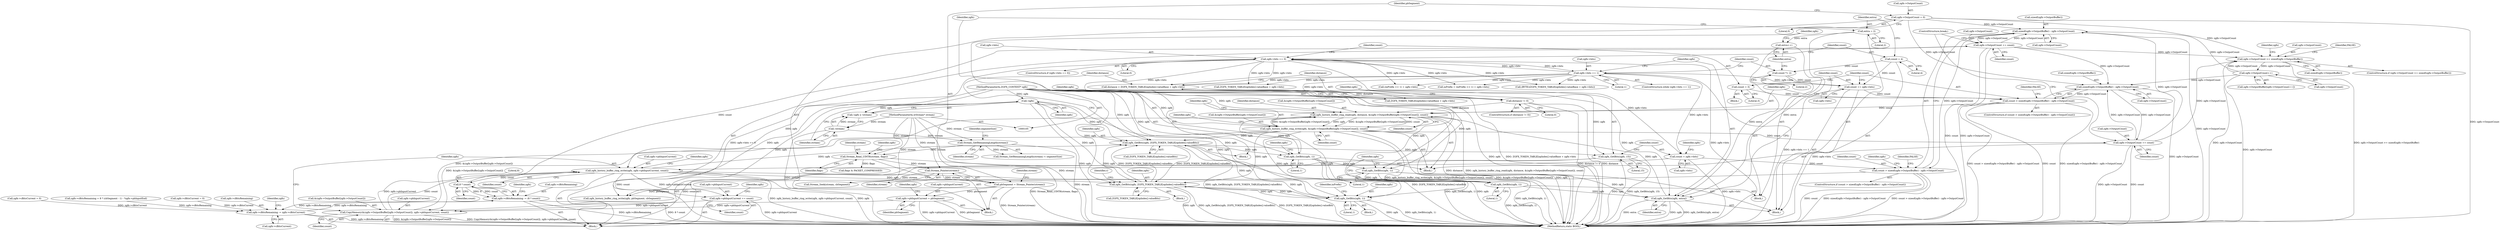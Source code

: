 digraph "0_FreeRDP_17c363a5162fd4dc77b1df54e48d7bd9bf6b3be7_0@API" {
"1000510" [label="(Call,sizeof(zgfx->OutputBuffer) - zgfx->OutputCount)"];
"1000551" [label="(Call,zgfx->OutputCount += count)"];
"1000548" [label="(Call,8 * count)"];
"1000533" [label="(Call,zgfx_history_buffer_ring_write(zgfx, zgfx->pbInputCurrent, count))"];
"1000482" [label="(Call,zgfx_GetBits(zgfx, 15))"];
"1000369" [label="(Call,zgfx_GetBits(zgfx, ZGFX_TOKEN_TABLE[opIndex].valueBits))"];
"1000125" [label="(Call,!zgfx)"];
"1000106" [label="(MethodParameterIn,ZGFX_CONTEXT* zgfx)"];
"1000464" [label="(Call,zgfx_history_buffer_ring_write(zgfx, &(zgfx->OutputBuffer[zgfx->OutputCount]), count))"];
"1000452" [label="(Call,zgfx_history_buffer_ring_read(zgfx, distance, &(zgfx->OutputBuffer[zgfx->OutputCount]), count))"];
"1000392" [label="(Call,zgfx_GetBits(zgfx, 1))"];
"1000431" [label="(Call,zgfx_GetBits(zgfx, extra))"];
"1000413" [label="(Call,zgfx_GetBits(zgfx, 1))"];
"1000428" [label="(Call,zgfx_GetBits(zgfx, 1))"];
"1000426" [label="(Call,extra++)"];
"1000410" [label="(Call,extra = 2)"];
"1000388" [label="(Call,distance != 0)"];
"1000376" [label="(Call,distance = ZGFX_TOKEN_TABLE[opIndex].valueBase + zgfx->bits)"];
"1000396" [label="(Call,zgfx->bits == 0)"];
"1000417" [label="(Call,zgfx->bits == 1)"];
"1000520" [label="(Call,CopyMemory(&(zgfx->OutputBuffer[zgfx->OutputCount]), zgfx->pbInputCurrent, count))"];
"1000539" [label="(Call,zgfx->pbInputCurrent += count)"];
"1000198" [label="(Call,zgfx->pbInputCurrent = pbSegment)"];
"1000159" [label="(Call,pbSegment = Stream_Pointer(stream))"];
"1000161" [label="(Call,Stream_Pointer(stream))"];
"1000151" [label="(Call,Stream_Read_UINT8(stream, flags))"];
"1000139" [label="(Call,Stream_GetRemainingLength(stream))"];
"1000127" [label="(Call,!stream)"];
"1000107" [label="(MethodParameterIn,wStream* stream)"];
"1000508" [label="(Call,count > sizeof(zgfx->OutputBuffer) - zgfx->OutputCount)"];
"1000485" [label="(Call,count = zgfx->bits)"];
"1000510" [label="(Call,sizeof(zgfx->OutputBuffer) - zgfx->OutputCount)"];
"1000362" [label="(Call,zgfx->OutputCount++)"];
"1000347" [label="(Call,zgfx->OutputCount >= sizeof(zgfx->OutputBuffer))"];
"1000475" [label="(Call,zgfx->OutputCount += count)"];
"1000442" [label="(Call,sizeof(zgfx->OutputBuffer) - zgfx->OutputCount)"];
"1000154" [label="(Call,zgfx->OutputCount = 0)"];
"1000440" [label="(Call,count > sizeof(zgfx->OutputBuffer) - zgfx->OutputCount)"];
"1000402" [label="(Call,count = 3)"];
"1000434" [label="(Call,count += zgfx->bits)"];
"1000407" [label="(Call,count = 4)"];
"1000423" [label="(Call,count *= 2)"];
"1000303" [label="(Call,zgfx_GetBits(zgfx, ZGFX_TOKEN_TABLE[opIndex].valueBits))"];
"1000271" [label="(Call,zgfx_GetBits(zgfx, 1))"];
"1000544" [label="(Call,zgfx->cBitsRemaining -= (8 * count))"];
"1000490" [label="(Call,zgfx->cBitsRemaining -= zgfx->cBitsCurrent)"];
"1000541" [label="(Identifier,zgfx)"];
"1000482" [label="(Call,zgfx_GetBits(zgfx, 15))"];
"1000435" [label="(Identifier,count)"];
"1000494" [label="(Call,zgfx->cBitsCurrent)"];
"1000452" [label="(Call,zgfx_history_buffer_ring_read(zgfx, distance, &(zgfx->OutputBuffer[zgfx->OutputCount]), count))"];
"1000347" [label="(Call,zgfx->OutputCount >= sizeof(zgfx->OutputBuffer))"];
"1000314" [label="(Call,ZGFX_TOKEN_TABLE[opIndex].valueBase + zgfx->bits)"];
"1000152" [label="(Identifier,stream)"];
"1000432" [label="(Identifier,zgfx)"];
"1000481" [label="(Block,)"];
"1000442" [label="(Call,sizeof(zgfx->OutputBuffer) - zgfx->OutputCount)"];
"1000484" [label="(Literal,15)"];
"1000544" [label="(Call,zgfx->cBitsRemaining -= (8 * count))"];
"1000540" [label="(Call,zgfx->pbInputCurrent)"];
"1000348" [label="(Call,zgfx->OutputCount)"];
"1000404" [label="(Literal,3)"];
"1000524" [label="(Identifier,zgfx)"];
"1000543" [label="(Identifier,count)"];
"1000433" [label="(Identifier,extra)"];
"1000486" [label="(Identifier,count)"];
"1000521" [label="(Call,&(zgfx->OutputBuffer[zgfx->OutputCount]))"];
"1000545" [label="(Call,zgfx->cBitsRemaining)"];
"1000491" [label="(Call,zgfx->cBitsRemaining)"];
"1000487" [label="(Call,zgfx->bits)"];
"1000507" [label="(ControlStructure,if (count > sizeof(zgfx->OutputBuffer) - zgfx->OutputCount))"];
"1000463" [label="(Identifier,count)"];
"1000499" [label="(Identifier,zgfx)"];
"1000413" [label="(Call,zgfx_GetBits(zgfx, 1))"];
"1000199" [label="(Call,zgfx->pbInputCurrent)"];
"1000455" [label="(Call,&(zgfx->OutputBuffer[zgfx->OutputCount]))"];
"1000410" [label="(Call,extra = 2)"];
"1000370" [label="(Identifier,zgfx)"];
"1000305" [label="(Call,ZGFX_TOKEN_TABLE[opIndex].valueBits)"];
"1000161" [label="(Call,Stream_Pointer(stream))"];
"1000127" [label="(Call,!stream)"];
"1000422" [label="(Block,)"];
"1000356" [label="(Identifier,FALSE)"];
"1000124" [label="(Call,!zgfx || !stream)"];
"1000371" [label="(Call,ZGFX_TOKEN_TABLE[opIndex].valueBits)"];
"1000424" [label="(Identifier,count)"];
"1000550" [label="(Identifier,count)"];
"1000271" [label="(Call,zgfx_GetBits(zgfx, 1))"];
"1000311" [label="(Identifier,c)"];
"1000377" [label="(Identifier,distance)"];
"1000275" [label="(Identifier,inPrefix)"];
"1000394" [label="(Literal,1)"];
"1000465" [label="(Identifier,zgfx)"];
"1000403" [label="(Identifier,count)"];
"1000227" [label="(Call,zgfx->cBitsCurrent = 0)"];
"1000474" [label="(Identifier,count)"];
"1000393" [label="(Identifier,zgfx)"];
"1000529" [label="(Call,zgfx->pbInputCurrent)"];
"1000125" [label="(Call,!zgfx)"];
"1000508" [label="(Call,count > sizeof(zgfx->OutputBuffer) - zgfx->OutputCount)"];
"1000303" [label="(Call,zgfx_GetBits(zgfx, ZGFX_TOKEN_TABLE[opIndex].valueBits))"];
"1000128" [label="(Identifier,stream)"];
"1000398" [label="(Identifier,zgfx)"];
"1000205" [label="(Identifier,zgfx)"];
"1000107" [label="(MethodParameterIn,wStream* stream)"];
"1000451" [label="(Identifier,FALSE)"];
"1000419" [label="(Identifier,zgfx)"];
"1000434" [label="(Call,count += zgfx->bits)"];
"1000519" [label="(Identifier,FALSE)"];
"1000479" [label="(Identifier,count)"];
"1000509" [label="(Identifier,count)"];
"1000466" [label="(Call,&(zgfx->OutputBuffer[zgfx->OutputCount]))"];
"1000407" [label="(Call,count = 4)"];
"1000551" [label="(Call,zgfx->OutputCount += count)"];
"1000476" [label="(Call,zgfx->OutputCount)"];
"1000555" [label="(Identifier,count)"];
"1000429" [label="(Identifier,zgfx)"];
"1000440" [label="(Call,count > sizeof(zgfx->OutputBuffer) - zgfx->OutputCount)"];
"1000138" [label="(Call,Stream_GetRemainingLength(stream) < segmentSize)"];
"1000358" [label="(Call,zgfx->OutputBuffer[zgfx->OutputCount++])"];
"1000406" [label="(Block,)"];
"1000162" [label="(Identifier,stream)"];
"1000202" [label="(Identifier,pbSegment)"];
"1000533" [label="(Call,zgfx_history_buffer_ring_write(zgfx, zgfx->pbInputCurrent, count))"];
"1000538" [label="(Identifier,count)"];
"1000302" [label="(Block,)"];
"1000304" [label="(Identifier,zgfx)"];
"1000490" [label="(Call,zgfx->cBitsRemaining -= zgfx->cBitsCurrent)"];
"1000430" [label="(Literal,1)"];
"1000475" [label="(Call,zgfx->OutputCount += count)"];
"1000535" [label="(Call,zgfx->pbInputCurrent)"];
"1000141" [label="(Identifier,segmentSize)"];
"1000376" [label="(Call,distance = ZGFX_TOKEN_TABLE[opIndex].valueBase + zgfx->bits)"];
"1000172" [label="(Call,zgfx_history_buffer_ring_write(zgfx, pbSegment, cbSegment))"];
"1000532" [label="(Identifier,count)"];
"1000106" [label="(MethodParameterIn,ZGFX_CONTEXT* zgfx)"];
"1000392" [label="(Call,zgfx_GetBits(zgfx, 1))"];
"1000389" [label="(Identifier,distance)"];
"1000140" [label="(Identifier,stream)"];
"1000397" [label="(Call,zgfx->bits)"];
"1000441" [label="(Identifier,count)"];
"1000273" [label="(Literal,1)"];
"1000139" [label="(Call,Stream_GetRemainingLength(stream))"];
"1000395" [label="(ControlStructure,if (zgfx->bits == 0))"];
"1000414" [label="(Identifier,zgfx)"];
"1000126" [label="(Identifier,zgfx)"];
"1000270" [label="(Block,)"];
"1000363" [label="(Call,zgfx->OutputCount)"];
"1000213" [label="(Call,zgfx->cBitsRemaining = 8 * (cbSegment - 1) - *zgfx->pbInputEnd)"];
"1000520" [label="(Call,CopyMemory(&(zgfx->OutputBuffer[zgfx->OutputCount]), zgfx->pbInputCurrent, count))"];
"1000546" [label="(Identifier,zgfx)"];
"1000158" [label="(Literal,0)"];
"1000198" [label="(Call,zgfx->pbInputCurrent = pbSegment)"];
"1000426" [label="(Call,extra++)"];
"1000418" [label="(Call,zgfx->bits)"];
"1000154" [label="(Call,zgfx->OutputCount = 0)"];
"1000109" [label="(Block,)"];
"1000362" [label="(Call,zgfx->OutputCount++)"];
"1000400" [label="(Literal,0)"];
"1000411" [label="(Identifier,extra)"];
"1000368" [label="(Block,)"];
"1000453" [label="(Identifier,zgfx)"];
"1000454" [label="(Identifier,distance)"];
"1000391" [label="(Block,)"];
"1000492" [label="(Identifier,zgfx)"];
"1000511" [label="(Call,sizeof(zgfx->OutputBuffer))"];
"1000153" [label="(Identifier,flags)"];
"1000549" [label="(Literal,8)"];
"1000548" [label="(Call,8 * count)"];
"1000351" [label="(Call,sizeof(zgfx->OutputBuffer))"];
"1000539" [label="(Call,zgfx->pbInputCurrent += count)"];
"1000412" [label="(Literal,2)"];
"1000417" [label="(Call,zgfx->bits == 1)"];
"1000556" [label="(ControlStructure,break;)"];
"1000360" [label="(Identifier,zgfx)"];
"1000155" [label="(Call,zgfx->OutputCount)"];
"1000423" [label="(Call,count *= 2)"];
"1000431" [label="(Call,zgfx_GetBits(zgfx, extra))"];
"1000497" [label="(Call,zgfx->cBitsCurrent = 0)"];
"1000390" [label="(Literal,0)"];
"1000168" [label="(Call,flags & PACKET_COMPRESSED)"];
"1000272" [label="(Identifier,zgfx)"];
"1000346" [label="(ControlStructure,if (zgfx->OutputCount >= sizeof(zgfx->OutputBuffer)))"];
"1000428" [label="(Call,zgfx_GetBits(zgfx, 1))"];
"1000276" [label="(Call,(inPrefix << 1) + zgfx->bits)"];
"1000164" [label="(Identifier,stream)"];
"1000401" [label="(Block,)"];
"1000436" [label="(Call,zgfx->bits)"];
"1000559" [label="(MethodReturn,static BOOL)"];
"1000415" [label="(Literal,1)"];
"1000388" [label="(Call,distance != 0)"];
"1000274" [label="(Call,inPrefix = (inPrefix << 1) + zgfx->bits)"];
"1000485" [label="(Call,count = zgfx->bits)"];
"1000553" [label="(Identifier,zgfx)"];
"1000160" [label="(Identifier,pbSegment)"];
"1000387" [label="(ControlStructure,if (distance != 0))"];
"1000464" [label="(Call,zgfx_history_buffer_ring_write(zgfx, &(zgfx->OutputBuffer[zgfx->OutputCount]), count))"];
"1000408" [label="(Identifier,count)"];
"1000427" [label="(Identifier,extra)"];
"1000425" [label="(Literal,2)"];
"1000447" [label="(Call,zgfx->OutputCount)"];
"1000151" [label="(Call,Stream_Read_UINT8(stream, flags))"];
"1000369" [label="(Call,zgfx_GetBits(zgfx, ZGFX_TOKEN_TABLE[opIndex].valueBits))"];
"1000477" [label="(Identifier,zgfx)"];
"1000510" [label="(Call,sizeof(zgfx->OutputBuffer) - zgfx->OutputCount)"];
"1000396" [label="(Call,zgfx->bits == 0)"];
"1000312" [label="(Call,(BYTE)(ZGFX_TOKEN_TABLE[opIndex].valueBase + zgfx->bits))"];
"1000483" [label="(Identifier,zgfx)"];
"1000416" [label="(ControlStructure,while (zgfx->bits == 1))"];
"1000402" [label="(Call,count = 3)"];
"1000552" [label="(Call,zgfx->OutputCount)"];
"1000439" [label="(ControlStructure,if (count > sizeof(zgfx->OutputBuffer) - zgfx->OutputCount))"];
"1000156" [label="(Identifier,zgfx)"];
"1000515" [label="(Call,zgfx->OutputCount)"];
"1000378" [label="(Call,ZGFX_TOKEN_TABLE[opIndex].valueBase + zgfx->bits)"];
"1000421" [label="(Literal,1)"];
"1000409" [label="(Literal,4)"];
"1000534" [label="(Identifier,zgfx)"];
"1000159" [label="(Call,pbSegment = Stream_Pointer(stream))"];
"1000443" [label="(Call,sizeof(zgfx->OutputBuffer))"];
"1000163" [label="(Call,Stream_Seek(stream, cbSegment))"];
"1000510" -> "1000508"  [label="AST: "];
"1000510" -> "1000515"  [label="CFG: "];
"1000511" -> "1000510"  [label="AST: "];
"1000515" -> "1000510"  [label="AST: "];
"1000508" -> "1000510"  [label="CFG: "];
"1000510" -> "1000559"  [label="DDG: zgfx->OutputCount"];
"1000510" -> "1000508"  [label="DDG: zgfx->OutputCount"];
"1000551" -> "1000510"  [label="DDG: zgfx->OutputCount"];
"1000362" -> "1000510"  [label="DDG: zgfx->OutputCount"];
"1000475" -> "1000510"  [label="DDG: zgfx->OutputCount"];
"1000154" -> "1000510"  [label="DDG: zgfx->OutputCount"];
"1000510" -> "1000551"  [label="DDG: zgfx->OutputCount"];
"1000551" -> "1000481"  [label="AST: "];
"1000551" -> "1000555"  [label="CFG: "];
"1000552" -> "1000551"  [label="AST: "];
"1000555" -> "1000551"  [label="AST: "];
"1000556" -> "1000551"  [label="CFG: "];
"1000551" -> "1000559"  [label="DDG: count"];
"1000551" -> "1000559"  [label="DDG: zgfx->OutputCount"];
"1000551" -> "1000347"  [label="DDG: zgfx->OutputCount"];
"1000551" -> "1000442"  [label="DDG: zgfx->OutputCount"];
"1000548" -> "1000551"  [label="DDG: count"];
"1000548" -> "1000544"  [label="AST: "];
"1000548" -> "1000550"  [label="CFG: "];
"1000549" -> "1000548"  [label="AST: "];
"1000550" -> "1000548"  [label="AST: "];
"1000544" -> "1000548"  [label="CFG: "];
"1000548" -> "1000544"  [label="DDG: 8"];
"1000548" -> "1000544"  [label="DDG: count"];
"1000533" -> "1000548"  [label="DDG: count"];
"1000533" -> "1000481"  [label="AST: "];
"1000533" -> "1000538"  [label="CFG: "];
"1000534" -> "1000533"  [label="AST: "];
"1000535" -> "1000533"  [label="AST: "];
"1000538" -> "1000533"  [label="AST: "];
"1000541" -> "1000533"  [label="CFG: "];
"1000533" -> "1000559"  [label="DDG: zgfx_history_buffer_ring_write(zgfx, zgfx->pbInputCurrent, count)"];
"1000533" -> "1000559"  [label="DDG: zgfx"];
"1000533" -> "1000271"  [label="DDG: zgfx"];
"1000533" -> "1000303"  [label="DDG: zgfx"];
"1000533" -> "1000369"  [label="DDG: zgfx"];
"1000482" -> "1000533"  [label="DDG: zgfx"];
"1000106" -> "1000533"  [label="DDG: zgfx"];
"1000520" -> "1000533"  [label="DDG: zgfx->pbInputCurrent"];
"1000520" -> "1000533"  [label="DDG: count"];
"1000533" -> "1000539"  [label="DDG: count"];
"1000533" -> "1000539"  [label="DDG: zgfx->pbInputCurrent"];
"1000482" -> "1000481"  [label="AST: "];
"1000482" -> "1000484"  [label="CFG: "];
"1000483" -> "1000482"  [label="AST: "];
"1000484" -> "1000482"  [label="AST: "];
"1000486" -> "1000482"  [label="CFG: "];
"1000482" -> "1000559"  [label="DDG: zgfx"];
"1000482" -> "1000559"  [label="DDG: zgfx_GetBits(zgfx, 15)"];
"1000369" -> "1000482"  [label="DDG: zgfx"];
"1000106" -> "1000482"  [label="DDG: zgfx"];
"1000369" -> "1000368"  [label="AST: "];
"1000369" -> "1000371"  [label="CFG: "];
"1000370" -> "1000369"  [label="AST: "];
"1000371" -> "1000369"  [label="AST: "];
"1000377" -> "1000369"  [label="CFG: "];
"1000369" -> "1000559"  [label="DDG: zgfx_GetBits(zgfx, ZGFX_TOKEN_TABLE[opIndex].valueBits)"];
"1000369" -> "1000559"  [label="DDG: ZGFX_TOKEN_TABLE[opIndex].valueBits"];
"1000369" -> "1000303"  [label="DDG: ZGFX_TOKEN_TABLE[opIndex].valueBits"];
"1000125" -> "1000369"  [label="DDG: zgfx"];
"1000464" -> "1000369"  [label="DDG: zgfx"];
"1000303" -> "1000369"  [label="DDG: zgfx"];
"1000303" -> "1000369"  [label="DDG: ZGFX_TOKEN_TABLE[opIndex].valueBits"];
"1000271" -> "1000369"  [label="DDG: zgfx"];
"1000106" -> "1000369"  [label="DDG: zgfx"];
"1000369" -> "1000392"  [label="DDG: zgfx"];
"1000125" -> "1000124"  [label="AST: "];
"1000125" -> "1000126"  [label="CFG: "];
"1000126" -> "1000125"  [label="AST: "];
"1000128" -> "1000125"  [label="CFG: "];
"1000124" -> "1000125"  [label="CFG: "];
"1000125" -> "1000559"  [label="DDG: zgfx"];
"1000125" -> "1000124"  [label="DDG: zgfx"];
"1000106" -> "1000125"  [label="DDG: zgfx"];
"1000125" -> "1000172"  [label="DDG: zgfx"];
"1000125" -> "1000271"  [label="DDG: zgfx"];
"1000125" -> "1000303"  [label="DDG: zgfx"];
"1000106" -> "1000105"  [label="AST: "];
"1000106" -> "1000559"  [label="DDG: zgfx"];
"1000106" -> "1000172"  [label="DDG: zgfx"];
"1000106" -> "1000271"  [label="DDG: zgfx"];
"1000106" -> "1000303"  [label="DDG: zgfx"];
"1000106" -> "1000392"  [label="DDG: zgfx"];
"1000106" -> "1000413"  [label="DDG: zgfx"];
"1000106" -> "1000428"  [label="DDG: zgfx"];
"1000106" -> "1000431"  [label="DDG: zgfx"];
"1000106" -> "1000452"  [label="DDG: zgfx"];
"1000106" -> "1000464"  [label="DDG: zgfx"];
"1000464" -> "1000391"  [label="AST: "];
"1000464" -> "1000474"  [label="CFG: "];
"1000465" -> "1000464"  [label="AST: "];
"1000466" -> "1000464"  [label="AST: "];
"1000474" -> "1000464"  [label="AST: "];
"1000477" -> "1000464"  [label="CFG: "];
"1000464" -> "1000559"  [label="DDG: zgfx"];
"1000464" -> "1000559"  [label="DDG: zgfx_history_buffer_ring_write(zgfx, &(zgfx->OutputBuffer[zgfx->OutputCount]), count)"];
"1000464" -> "1000559"  [label="DDG: &(zgfx->OutputBuffer[zgfx->OutputCount])"];
"1000464" -> "1000271"  [label="DDG: zgfx"];
"1000464" -> "1000303"  [label="DDG: zgfx"];
"1000464" -> "1000452"  [label="DDG: &(zgfx->OutputBuffer[zgfx->OutputCount])"];
"1000452" -> "1000464"  [label="DDG: zgfx"];
"1000452" -> "1000464"  [label="DDG: &(zgfx->OutputBuffer[zgfx->OutputCount])"];
"1000452" -> "1000464"  [label="DDG: count"];
"1000464" -> "1000475"  [label="DDG: count"];
"1000464" -> "1000520"  [label="DDG: &(zgfx->OutputBuffer[zgfx->OutputCount])"];
"1000452" -> "1000391"  [label="AST: "];
"1000452" -> "1000463"  [label="CFG: "];
"1000453" -> "1000452"  [label="AST: "];
"1000454" -> "1000452"  [label="AST: "];
"1000455" -> "1000452"  [label="AST: "];
"1000463" -> "1000452"  [label="AST: "];
"1000465" -> "1000452"  [label="CFG: "];
"1000452" -> "1000559"  [label="DDG: zgfx_history_buffer_ring_read(zgfx, distance, &(zgfx->OutputBuffer[zgfx->OutputCount]), count)"];
"1000452" -> "1000559"  [label="DDG: distance"];
"1000392" -> "1000452"  [label="DDG: zgfx"];
"1000431" -> "1000452"  [label="DDG: zgfx"];
"1000388" -> "1000452"  [label="DDG: distance"];
"1000520" -> "1000452"  [label="DDG: &(zgfx->OutputBuffer[zgfx->OutputCount])"];
"1000440" -> "1000452"  [label="DDG: count"];
"1000392" -> "1000391"  [label="AST: "];
"1000392" -> "1000394"  [label="CFG: "];
"1000393" -> "1000392"  [label="AST: "];
"1000394" -> "1000392"  [label="AST: "];
"1000398" -> "1000392"  [label="CFG: "];
"1000392" -> "1000559"  [label="DDG: zgfx_GetBits(zgfx, 1)"];
"1000392" -> "1000559"  [label="DDG: zgfx"];
"1000392" -> "1000413"  [label="DDG: zgfx"];
"1000431" -> "1000406"  [label="AST: "];
"1000431" -> "1000433"  [label="CFG: "];
"1000432" -> "1000431"  [label="AST: "];
"1000433" -> "1000431"  [label="AST: "];
"1000435" -> "1000431"  [label="CFG: "];
"1000431" -> "1000559"  [label="DDG: zgfx"];
"1000431" -> "1000559"  [label="DDG: zgfx_GetBits(zgfx, extra)"];
"1000431" -> "1000559"  [label="DDG: extra"];
"1000413" -> "1000431"  [label="DDG: zgfx"];
"1000428" -> "1000431"  [label="DDG: zgfx"];
"1000426" -> "1000431"  [label="DDG: extra"];
"1000410" -> "1000431"  [label="DDG: extra"];
"1000413" -> "1000406"  [label="AST: "];
"1000413" -> "1000415"  [label="CFG: "];
"1000414" -> "1000413"  [label="AST: "];
"1000415" -> "1000413"  [label="AST: "];
"1000419" -> "1000413"  [label="CFG: "];
"1000413" -> "1000559"  [label="DDG: zgfx_GetBits(zgfx, 1)"];
"1000413" -> "1000428"  [label="DDG: zgfx"];
"1000428" -> "1000422"  [label="AST: "];
"1000428" -> "1000430"  [label="CFG: "];
"1000429" -> "1000428"  [label="AST: "];
"1000430" -> "1000428"  [label="AST: "];
"1000419" -> "1000428"  [label="CFG: "];
"1000428" -> "1000559"  [label="DDG: zgfx_GetBits(zgfx, 1)"];
"1000426" -> "1000422"  [label="AST: "];
"1000426" -> "1000427"  [label="CFG: "];
"1000427" -> "1000426"  [label="AST: "];
"1000429" -> "1000426"  [label="CFG: "];
"1000410" -> "1000426"  [label="DDG: extra"];
"1000410" -> "1000406"  [label="AST: "];
"1000410" -> "1000412"  [label="CFG: "];
"1000411" -> "1000410"  [label="AST: "];
"1000412" -> "1000410"  [label="AST: "];
"1000414" -> "1000410"  [label="CFG: "];
"1000388" -> "1000387"  [label="AST: "];
"1000388" -> "1000390"  [label="CFG: "];
"1000389" -> "1000388"  [label="AST: "];
"1000390" -> "1000388"  [label="AST: "];
"1000393" -> "1000388"  [label="CFG: "];
"1000483" -> "1000388"  [label="CFG: "];
"1000388" -> "1000559"  [label="DDG: distance"];
"1000388" -> "1000559"  [label="DDG: distance != 0"];
"1000376" -> "1000388"  [label="DDG: distance"];
"1000376" -> "1000368"  [label="AST: "];
"1000376" -> "1000378"  [label="CFG: "];
"1000377" -> "1000376"  [label="AST: "];
"1000378" -> "1000376"  [label="AST: "];
"1000389" -> "1000376"  [label="CFG: "];
"1000376" -> "1000559"  [label="DDG: ZGFX_TOKEN_TABLE[opIndex].valueBase + zgfx->bits"];
"1000396" -> "1000376"  [label="DDG: zgfx->bits"];
"1000417" -> "1000376"  [label="DDG: zgfx->bits"];
"1000396" -> "1000395"  [label="AST: "];
"1000396" -> "1000400"  [label="CFG: "];
"1000397" -> "1000396"  [label="AST: "];
"1000400" -> "1000396"  [label="AST: "];
"1000403" -> "1000396"  [label="CFG: "];
"1000408" -> "1000396"  [label="CFG: "];
"1000396" -> "1000559"  [label="DDG: zgfx->bits == 0"];
"1000396" -> "1000559"  [label="DDG: zgfx->bits"];
"1000396" -> "1000274"  [label="DDG: zgfx->bits"];
"1000396" -> "1000276"  [label="DDG: zgfx->bits"];
"1000396" -> "1000312"  [label="DDG: zgfx->bits"];
"1000396" -> "1000314"  [label="DDG: zgfx->bits"];
"1000396" -> "1000378"  [label="DDG: zgfx->bits"];
"1000417" -> "1000396"  [label="DDG: zgfx->bits"];
"1000396" -> "1000417"  [label="DDG: zgfx->bits"];
"1000396" -> "1000485"  [label="DDG: zgfx->bits"];
"1000417" -> "1000416"  [label="AST: "];
"1000417" -> "1000421"  [label="CFG: "];
"1000418" -> "1000417"  [label="AST: "];
"1000421" -> "1000417"  [label="AST: "];
"1000424" -> "1000417"  [label="CFG: "];
"1000432" -> "1000417"  [label="CFG: "];
"1000417" -> "1000559"  [label="DDG: zgfx->bits == 1"];
"1000417" -> "1000274"  [label="DDG: zgfx->bits"];
"1000417" -> "1000276"  [label="DDG: zgfx->bits"];
"1000417" -> "1000312"  [label="DDG: zgfx->bits"];
"1000417" -> "1000314"  [label="DDG: zgfx->bits"];
"1000417" -> "1000378"  [label="DDG: zgfx->bits"];
"1000417" -> "1000434"  [label="DDG: zgfx->bits"];
"1000417" -> "1000485"  [label="DDG: zgfx->bits"];
"1000520" -> "1000481"  [label="AST: "];
"1000520" -> "1000532"  [label="CFG: "];
"1000521" -> "1000520"  [label="AST: "];
"1000529" -> "1000520"  [label="AST: "];
"1000532" -> "1000520"  [label="AST: "];
"1000534" -> "1000520"  [label="CFG: "];
"1000520" -> "1000559"  [label="DDG: CopyMemory(&(zgfx->OutputBuffer[zgfx->OutputCount]), zgfx->pbInputCurrent, count)"];
"1000520" -> "1000559"  [label="DDG: &(zgfx->OutputBuffer[zgfx->OutputCount])"];
"1000539" -> "1000520"  [label="DDG: zgfx->pbInputCurrent"];
"1000198" -> "1000520"  [label="DDG: zgfx->pbInputCurrent"];
"1000508" -> "1000520"  [label="DDG: count"];
"1000539" -> "1000481"  [label="AST: "];
"1000539" -> "1000543"  [label="CFG: "];
"1000540" -> "1000539"  [label="AST: "];
"1000543" -> "1000539"  [label="AST: "];
"1000546" -> "1000539"  [label="CFG: "];
"1000539" -> "1000559"  [label="DDG: zgfx->pbInputCurrent"];
"1000198" -> "1000109"  [label="AST: "];
"1000198" -> "1000202"  [label="CFG: "];
"1000199" -> "1000198"  [label="AST: "];
"1000202" -> "1000198"  [label="AST: "];
"1000205" -> "1000198"  [label="CFG: "];
"1000198" -> "1000559"  [label="DDG: zgfx->pbInputCurrent"];
"1000198" -> "1000559"  [label="DDG: pbSegment"];
"1000159" -> "1000198"  [label="DDG: pbSegment"];
"1000159" -> "1000109"  [label="AST: "];
"1000159" -> "1000161"  [label="CFG: "];
"1000160" -> "1000159"  [label="AST: "];
"1000161" -> "1000159"  [label="AST: "];
"1000164" -> "1000159"  [label="CFG: "];
"1000159" -> "1000559"  [label="DDG: Stream_Pointer(stream)"];
"1000161" -> "1000159"  [label="DDG: stream"];
"1000159" -> "1000172"  [label="DDG: pbSegment"];
"1000161" -> "1000162"  [label="CFG: "];
"1000162" -> "1000161"  [label="AST: "];
"1000151" -> "1000161"  [label="DDG: stream"];
"1000107" -> "1000161"  [label="DDG: stream"];
"1000161" -> "1000163"  [label="DDG: stream"];
"1000151" -> "1000109"  [label="AST: "];
"1000151" -> "1000153"  [label="CFG: "];
"1000152" -> "1000151"  [label="AST: "];
"1000153" -> "1000151"  [label="AST: "];
"1000156" -> "1000151"  [label="CFG: "];
"1000151" -> "1000559"  [label="DDG: Stream_Read_UINT8(stream, flags)"];
"1000139" -> "1000151"  [label="DDG: stream"];
"1000107" -> "1000151"  [label="DDG: stream"];
"1000151" -> "1000168"  [label="DDG: flags"];
"1000139" -> "1000138"  [label="AST: "];
"1000139" -> "1000140"  [label="CFG: "];
"1000140" -> "1000139"  [label="AST: "];
"1000141" -> "1000139"  [label="CFG: "];
"1000139" -> "1000559"  [label="DDG: stream"];
"1000139" -> "1000138"  [label="DDG: stream"];
"1000127" -> "1000139"  [label="DDG: stream"];
"1000107" -> "1000139"  [label="DDG: stream"];
"1000127" -> "1000124"  [label="AST: "];
"1000127" -> "1000128"  [label="CFG: "];
"1000128" -> "1000127"  [label="AST: "];
"1000124" -> "1000127"  [label="CFG: "];
"1000127" -> "1000559"  [label="DDG: stream"];
"1000127" -> "1000124"  [label="DDG: stream"];
"1000107" -> "1000127"  [label="DDG: stream"];
"1000107" -> "1000105"  [label="AST: "];
"1000107" -> "1000559"  [label="DDG: stream"];
"1000107" -> "1000163"  [label="DDG: stream"];
"1000508" -> "1000507"  [label="AST: "];
"1000509" -> "1000508"  [label="AST: "];
"1000519" -> "1000508"  [label="CFG: "];
"1000524" -> "1000508"  [label="CFG: "];
"1000508" -> "1000559"  [label="DDG: count"];
"1000508" -> "1000559"  [label="DDG: sizeof(zgfx->OutputBuffer) - zgfx->OutputCount"];
"1000508" -> "1000559"  [label="DDG: count > sizeof(zgfx->OutputBuffer) - zgfx->OutputCount"];
"1000485" -> "1000508"  [label="DDG: count"];
"1000485" -> "1000481"  [label="AST: "];
"1000485" -> "1000487"  [label="CFG: "];
"1000486" -> "1000485"  [label="AST: "];
"1000487" -> "1000485"  [label="AST: "];
"1000492" -> "1000485"  [label="CFG: "];
"1000485" -> "1000559"  [label="DDG: zgfx->bits"];
"1000362" -> "1000358"  [label="AST: "];
"1000362" -> "1000363"  [label="CFG: "];
"1000363" -> "1000362"  [label="AST: "];
"1000358" -> "1000362"  [label="CFG: "];
"1000362" -> "1000559"  [label="DDG: zgfx->OutputCount"];
"1000362" -> "1000347"  [label="DDG: zgfx->OutputCount"];
"1000347" -> "1000362"  [label="DDG: zgfx->OutputCount"];
"1000362" -> "1000442"  [label="DDG: zgfx->OutputCount"];
"1000347" -> "1000346"  [label="AST: "];
"1000347" -> "1000351"  [label="CFG: "];
"1000348" -> "1000347"  [label="AST: "];
"1000351" -> "1000347"  [label="AST: "];
"1000356" -> "1000347"  [label="CFG: "];
"1000360" -> "1000347"  [label="CFG: "];
"1000347" -> "1000559"  [label="DDG: zgfx->OutputCount"];
"1000347" -> "1000559"  [label="DDG: zgfx->OutputCount >= sizeof(zgfx->OutputBuffer)"];
"1000475" -> "1000347"  [label="DDG: zgfx->OutputCount"];
"1000154" -> "1000347"  [label="DDG: zgfx->OutputCount"];
"1000475" -> "1000391"  [label="AST: "];
"1000475" -> "1000479"  [label="CFG: "];
"1000476" -> "1000475"  [label="AST: "];
"1000479" -> "1000475"  [label="AST: "];
"1000556" -> "1000475"  [label="CFG: "];
"1000475" -> "1000559"  [label="DDG: zgfx->OutputCount"];
"1000475" -> "1000559"  [label="DDG: count"];
"1000475" -> "1000442"  [label="DDG: zgfx->OutputCount"];
"1000442" -> "1000475"  [label="DDG: zgfx->OutputCount"];
"1000442" -> "1000440"  [label="AST: "];
"1000442" -> "1000447"  [label="CFG: "];
"1000443" -> "1000442"  [label="AST: "];
"1000447" -> "1000442"  [label="AST: "];
"1000440" -> "1000442"  [label="CFG: "];
"1000442" -> "1000559"  [label="DDG: zgfx->OutputCount"];
"1000442" -> "1000440"  [label="DDG: zgfx->OutputCount"];
"1000154" -> "1000442"  [label="DDG: zgfx->OutputCount"];
"1000154" -> "1000109"  [label="AST: "];
"1000154" -> "1000158"  [label="CFG: "];
"1000155" -> "1000154"  [label="AST: "];
"1000158" -> "1000154"  [label="AST: "];
"1000160" -> "1000154"  [label="CFG: "];
"1000154" -> "1000559"  [label="DDG: zgfx->OutputCount"];
"1000440" -> "1000439"  [label="AST: "];
"1000441" -> "1000440"  [label="AST: "];
"1000451" -> "1000440"  [label="CFG: "];
"1000453" -> "1000440"  [label="CFG: "];
"1000440" -> "1000559"  [label="DDG: sizeof(zgfx->OutputBuffer) - zgfx->OutputCount"];
"1000440" -> "1000559"  [label="DDG: count > sizeof(zgfx->OutputBuffer) - zgfx->OutputCount"];
"1000440" -> "1000559"  [label="DDG: count"];
"1000402" -> "1000440"  [label="DDG: count"];
"1000434" -> "1000440"  [label="DDG: count"];
"1000402" -> "1000401"  [label="AST: "];
"1000402" -> "1000404"  [label="CFG: "];
"1000403" -> "1000402"  [label="AST: "];
"1000404" -> "1000402"  [label="AST: "];
"1000441" -> "1000402"  [label="CFG: "];
"1000434" -> "1000406"  [label="AST: "];
"1000434" -> "1000436"  [label="CFG: "];
"1000435" -> "1000434"  [label="AST: "];
"1000436" -> "1000434"  [label="AST: "];
"1000441" -> "1000434"  [label="CFG: "];
"1000434" -> "1000559"  [label="DDG: zgfx->bits"];
"1000407" -> "1000434"  [label="DDG: count"];
"1000423" -> "1000434"  [label="DDG: count"];
"1000407" -> "1000406"  [label="AST: "];
"1000407" -> "1000409"  [label="CFG: "];
"1000408" -> "1000407"  [label="AST: "];
"1000409" -> "1000407"  [label="AST: "];
"1000411" -> "1000407"  [label="CFG: "];
"1000407" -> "1000423"  [label="DDG: count"];
"1000423" -> "1000422"  [label="AST: "];
"1000423" -> "1000425"  [label="CFG: "];
"1000424" -> "1000423"  [label="AST: "];
"1000425" -> "1000423"  [label="AST: "];
"1000427" -> "1000423"  [label="CFG: "];
"1000303" -> "1000302"  [label="AST: "];
"1000303" -> "1000305"  [label="CFG: "];
"1000304" -> "1000303"  [label="AST: "];
"1000305" -> "1000303"  [label="AST: "];
"1000311" -> "1000303"  [label="CFG: "];
"1000303" -> "1000559"  [label="DDG: zgfx"];
"1000303" -> "1000559"  [label="DDG: zgfx_GetBits(zgfx, ZGFX_TOKEN_TABLE[opIndex].valueBits)"];
"1000303" -> "1000559"  [label="DDG: ZGFX_TOKEN_TABLE[opIndex].valueBits"];
"1000303" -> "1000271"  [label="DDG: zgfx"];
"1000271" -> "1000303"  [label="DDG: zgfx"];
"1000271" -> "1000270"  [label="AST: "];
"1000271" -> "1000273"  [label="CFG: "];
"1000272" -> "1000271"  [label="AST: "];
"1000273" -> "1000271"  [label="AST: "];
"1000275" -> "1000271"  [label="CFG: "];
"1000271" -> "1000559"  [label="DDG: zgfx"];
"1000271" -> "1000559"  [label="DDG: zgfx_GetBits(zgfx, 1)"];
"1000544" -> "1000481"  [label="AST: "];
"1000545" -> "1000544"  [label="AST: "];
"1000553" -> "1000544"  [label="CFG: "];
"1000544" -> "1000559"  [label="DDG: 8 * count"];
"1000544" -> "1000559"  [label="DDG: zgfx->cBitsRemaining"];
"1000544" -> "1000490"  [label="DDG: zgfx->cBitsRemaining"];
"1000490" -> "1000544"  [label="DDG: zgfx->cBitsRemaining"];
"1000490" -> "1000481"  [label="AST: "];
"1000490" -> "1000494"  [label="CFG: "];
"1000491" -> "1000490"  [label="AST: "];
"1000494" -> "1000490"  [label="AST: "];
"1000499" -> "1000490"  [label="CFG: "];
"1000490" -> "1000559"  [label="DDG: zgfx->cBitsRemaining"];
"1000497" -> "1000490"  [label="DDG: zgfx->cBitsCurrent"];
"1000227" -> "1000490"  [label="DDG: zgfx->cBitsCurrent"];
"1000213" -> "1000490"  [label="DDG: zgfx->cBitsRemaining"];
}

